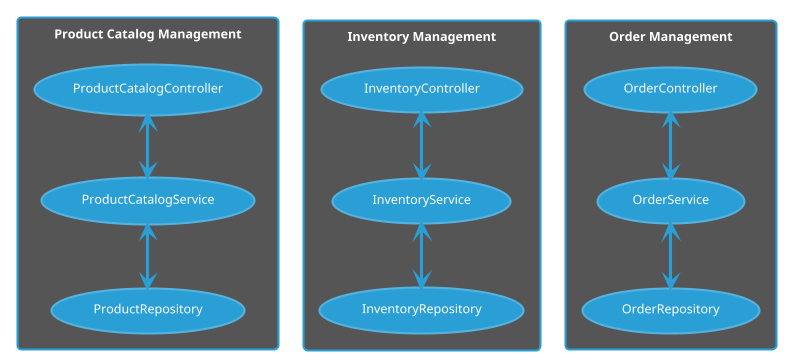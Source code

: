 @startuml

'!theme bluegray
!theme cyborg
'!theme plain
'!theme sketchy

rectangle "Product Catalog Management" {

  component (ProductCatalogController)
  component (ProductCatalogService)
  component (ProductRepository)
  ProductCatalogController <--> ProductCatalogService
  ProductCatalogService <--> ProductRepository
}

rectangle "Inventory Management" {
  component (InventoryController)
  component (InventoryService)
  component (InventoryRepository)
  InventoryController <--> InventoryService
  InventoryService <--> InventoryRepository
}

rectangle "Order Management" {
  component (OrderController)
  component (OrderService)
  component (OrderRepository)
  OrderController <--> OrderService
  OrderService <--> OrderRepository
}


@enduml
